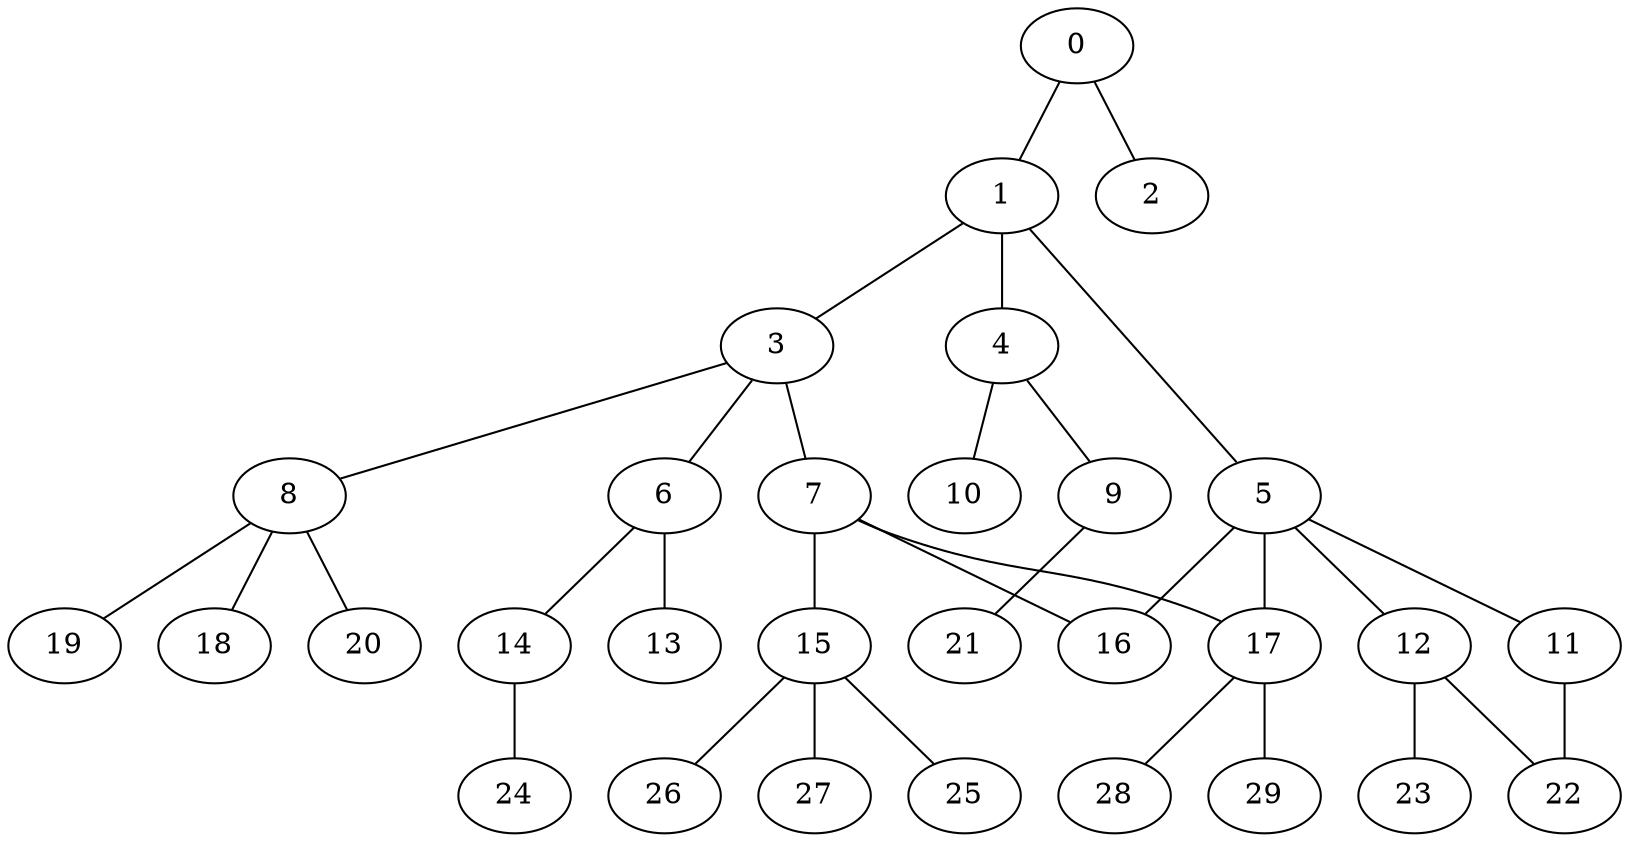 
graph graphname {
    0 -- 1
0 -- 2
1 -- 3
1 -- 4
1 -- 5
3 -- 8
3 -- 6
3 -- 7
4 -- 10
4 -- 9
5 -- 11
5 -- 12
5 -- 17
5 -- 16
6 -- 13
6 -- 14
7 -- 16
7 -- 17
7 -- 15
8 -- 19
8 -- 18
8 -- 20
9 -- 21
11 -- 22
12 -- 23
12 -- 22
14 -- 24
15 -- 25
15 -- 26
15 -- 27
17 -- 28
17 -- 29

}
